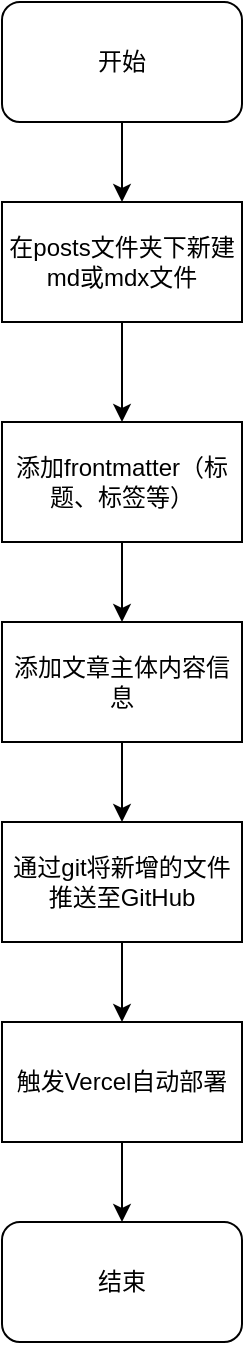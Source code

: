 <mxfile version="21.2.7" type="github">
  <diagram name="Page-1" id="-yfH9lSGXc5rCJOuxfpq">
    <mxGraphModel dx="1674" dy="788" grid="1" gridSize="10" guides="1" tooltips="1" connect="1" arrows="1" fold="1" page="1" pageScale="1" pageWidth="850" pageHeight="1100" math="0" shadow="0">
      <root>
        <mxCell id="0" />
        <mxCell id="1" parent="0" />
        <mxCell id="aCWl9-LLvi9izxfEwxLD-8" style="edgeStyle=orthogonalEdgeStyle;rounded=0;orthogonalLoop=1;jettySize=auto;html=1;exitX=0.5;exitY=1;exitDx=0;exitDy=0;entryX=0.5;entryY=0;entryDx=0;entryDy=0;" parent="1" source="aCWl9-LLvi9izxfEwxLD-1" target="aCWl9-LLvi9izxfEwxLD-2" edge="1">
          <mxGeometry relative="1" as="geometry" />
        </mxCell>
        <mxCell id="aCWl9-LLvi9izxfEwxLD-1" value="开始" style="rounded=1;whiteSpace=wrap;html=1;" parent="1" vertex="1">
          <mxGeometry x="390" y="120" width="120" height="60" as="geometry" />
        </mxCell>
        <mxCell id="aCWl9-LLvi9izxfEwxLD-9" style="edgeStyle=orthogonalEdgeStyle;rounded=0;orthogonalLoop=1;jettySize=auto;html=1;exitX=0.5;exitY=1;exitDx=0;exitDy=0;entryX=0.5;entryY=0;entryDx=0;entryDy=0;" parent="1" source="aCWl9-LLvi9izxfEwxLD-2" target="aCWl9-LLvi9izxfEwxLD-3" edge="1">
          <mxGeometry relative="1" as="geometry" />
        </mxCell>
        <mxCell id="aCWl9-LLvi9izxfEwxLD-2" value="在posts文件夹下新建md或mdx文件" style="rounded=0;whiteSpace=wrap;html=1;" parent="1" vertex="1">
          <mxGeometry x="390" y="220" width="120" height="60" as="geometry" />
        </mxCell>
        <mxCell id="aCWl9-LLvi9izxfEwxLD-10" style="edgeStyle=orthogonalEdgeStyle;rounded=0;orthogonalLoop=1;jettySize=auto;html=1;exitX=0.5;exitY=1;exitDx=0;exitDy=0;entryX=0.5;entryY=0;entryDx=0;entryDy=0;" parent="1" source="aCWl9-LLvi9izxfEwxLD-3" target="aCWl9-LLvi9izxfEwxLD-4" edge="1">
          <mxGeometry relative="1" as="geometry" />
        </mxCell>
        <mxCell id="aCWl9-LLvi9izxfEwxLD-3" value="添加frontmatter（标题、标签等）" style="rounded=0;whiteSpace=wrap;html=1;" parent="1" vertex="1">
          <mxGeometry x="390" y="330" width="120" height="60" as="geometry" />
        </mxCell>
        <mxCell id="aCWl9-LLvi9izxfEwxLD-11" style="edgeStyle=orthogonalEdgeStyle;rounded=0;orthogonalLoop=1;jettySize=auto;html=1;exitX=0.5;exitY=1;exitDx=0;exitDy=0;entryX=0.5;entryY=0;entryDx=0;entryDy=0;" parent="1" source="aCWl9-LLvi9izxfEwxLD-4" target="aCWl9-LLvi9izxfEwxLD-5" edge="1">
          <mxGeometry relative="1" as="geometry" />
        </mxCell>
        <mxCell id="aCWl9-LLvi9izxfEwxLD-4" value="添加文章主体内容信息" style="rounded=0;whiteSpace=wrap;html=1;" parent="1" vertex="1">
          <mxGeometry x="390" y="430" width="120" height="60" as="geometry" />
        </mxCell>
        <mxCell id="aCWl9-LLvi9izxfEwxLD-12" style="edgeStyle=orthogonalEdgeStyle;rounded=0;orthogonalLoop=1;jettySize=auto;html=1;exitX=0.5;exitY=1;exitDx=0;exitDy=0;entryX=0.5;entryY=0;entryDx=0;entryDy=0;" parent="1" source="aCWl9-LLvi9izxfEwxLD-5" target="aCWl9-LLvi9izxfEwxLD-6" edge="1">
          <mxGeometry relative="1" as="geometry" />
        </mxCell>
        <mxCell id="aCWl9-LLvi9izxfEwxLD-5" value="通过git将新增的文件推送至GitHub" style="rounded=0;whiteSpace=wrap;html=1;" parent="1" vertex="1">
          <mxGeometry x="390" y="530" width="120" height="60" as="geometry" />
        </mxCell>
        <mxCell id="aCWl9-LLvi9izxfEwxLD-13" style="edgeStyle=orthogonalEdgeStyle;rounded=0;orthogonalLoop=1;jettySize=auto;html=1;entryX=0.5;entryY=0;entryDx=0;entryDy=0;" parent="1" source="aCWl9-LLvi9izxfEwxLD-6" target="aCWl9-LLvi9izxfEwxLD-7" edge="1">
          <mxGeometry relative="1" as="geometry" />
        </mxCell>
        <mxCell id="aCWl9-LLvi9izxfEwxLD-6" value="触发Vercel自动部署" style="rounded=0;whiteSpace=wrap;html=1;" parent="1" vertex="1">
          <mxGeometry x="390" y="630" width="120" height="60" as="geometry" />
        </mxCell>
        <mxCell id="aCWl9-LLvi9izxfEwxLD-7" value="结束" style="rounded=1;whiteSpace=wrap;html=1;" parent="1" vertex="1">
          <mxGeometry x="390" y="730" width="120" height="60" as="geometry" />
        </mxCell>
      </root>
    </mxGraphModel>
  </diagram>
</mxfile>
